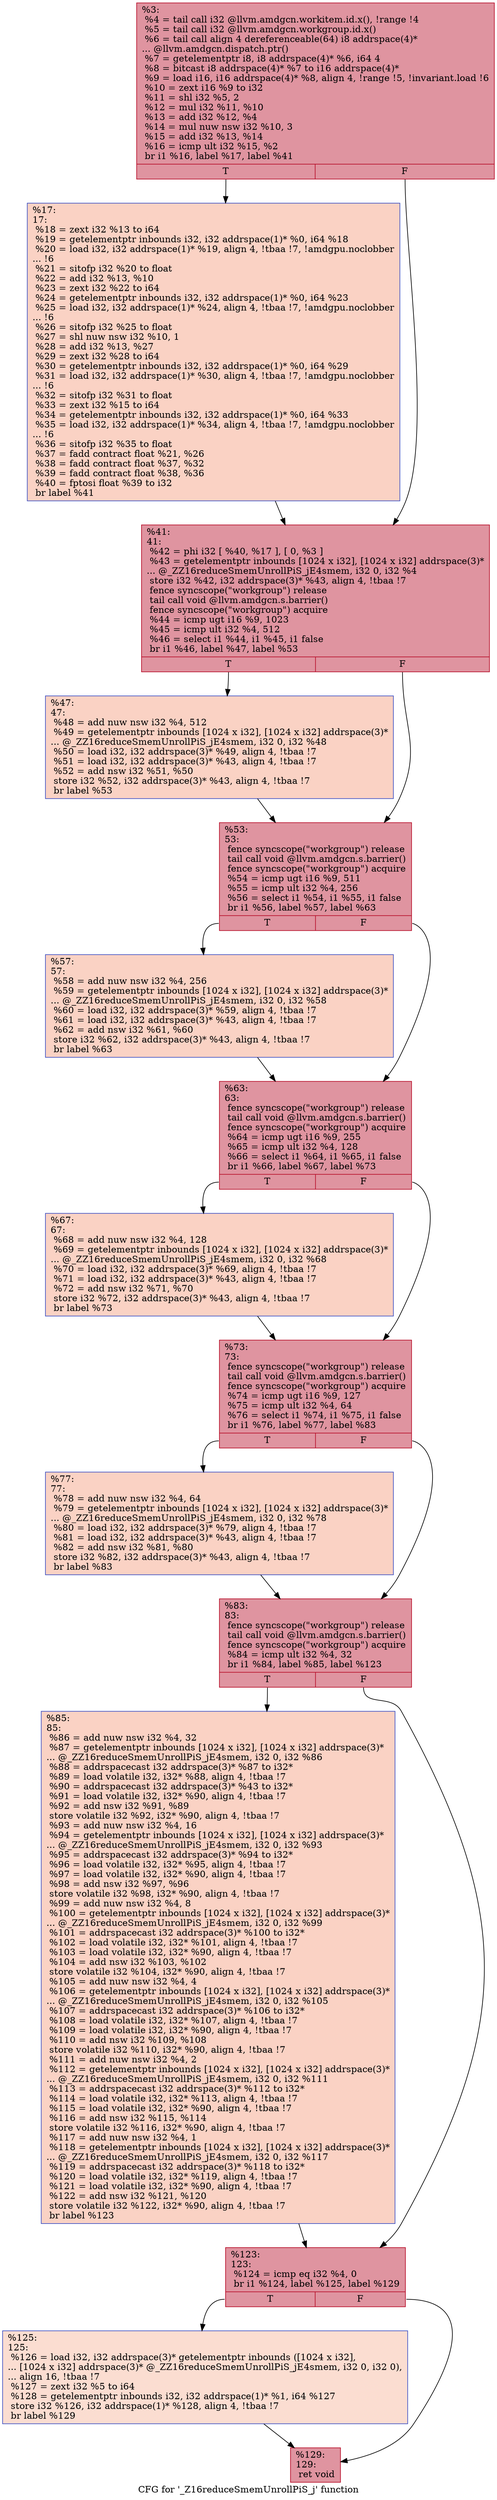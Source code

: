digraph "CFG for '_Z16reduceSmemUnrollPiS_j' function" {
	label="CFG for '_Z16reduceSmemUnrollPiS_j' function";

	Node0x477b910 [shape=record,color="#b70d28ff", style=filled, fillcolor="#b70d2870",label="{%3:\l  %4 = tail call i32 @llvm.amdgcn.workitem.id.x(), !range !4\l  %5 = tail call i32 @llvm.amdgcn.workgroup.id.x()\l  %6 = tail call align 4 dereferenceable(64) i8 addrspace(4)*\l... @llvm.amdgcn.dispatch.ptr()\l  %7 = getelementptr i8, i8 addrspace(4)* %6, i64 4\l  %8 = bitcast i8 addrspace(4)* %7 to i16 addrspace(4)*\l  %9 = load i16, i16 addrspace(4)* %8, align 4, !range !5, !invariant.load !6\l  %10 = zext i16 %9 to i32\l  %11 = shl i32 %5, 2\l  %12 = mul i32 %11, %10\l  %13 = add i32 %12, %4\l  %14 = mul nuw nsw i32 %10, 3\l  %15 = add i32 %13, %14\l  %16 = icmp ult i32 %15, %2\l  br i1 %16, label %17, label %41\l|{<s0>T|<s1>F}}"];
	Node0x477b910:s0 -> Node0x477c6a0;
	Node0x477b910:s1 -> Node0x477d260;
	Node0x477c6a0 [shape=record,color="#3d50c3ff", style=filled, fillcolor="#f4987a70",label="{%17:\l17:                                               \l  %18 = zext i32 %13 to i64\l  %19 = getelementptr inbounds i32, i32 addrspace(1)* %0, i64 %18\l  %20 = load i32, i32 addrspace(1)* %19, align 4, !tbaa !7, !amdgpu.noclobber\l... !6\l  %21 = sitofp i32 %20 to float\l  %22 = add i32 %13, %10\l  %23 = zext i32 %22 to i64\l  %24 = getelementptr inbounds i32, i32 addrspace(1)* %0, i64 %23\l  %25 = load i32, i32 addrspace(1)* %24, align 4, !tbaa !7, !amdgpu.noclobber\l... !6\l  %26 = sitofp i32 %25 to float\l  %27 = shl nuw nsw i32 %10, 1\l  %28 = add i32 %13, %27\l  %29 = zext i32 %28 to i64\l  %30 = getelementptr inbounds i32, i32 addrspace(1)* %0, i64 %29\l  %31 = load i32, i32 addrspace(1)* %30, align 4, !tbaa !7, !amdgpu.noclobber\l... !6\l  %32 = sitofp i32 %31 to float\l  %33 = zext i32 %15 to i64\l  %34 = getelementptr inbounds i32, i32 addrspace(1)* %0, i64 %33\l  %35 = load i32, i32 addrspace(1)* %34, align 4, !tbaa !7, !amdgpu.noclobber\l... !6\l  %36 = sitofp i32 %35 to float\l  %37 = fadd contract float %21, %26\l  %38 = fadd contract float %37, %32\l  %39 = fadd contract float %38, %36\l  %40 = fptosi float %39 to i32\l  br label %41\l}"];
	Node0x477c6a0 -> Node0x477d260;
	Node0x477d260 [shape=record,color="#b70d28ff", style=filled, fillcolor="#b70d2870",label="{%41:\l41:                                               \l  %42 = phi i32 [ %40, %17 ], [ 0, %3 ]\l  %43 = getelementptr inbounds [1024 x i32], [1024 x i32] addrspace(3)*\l... @_ZZ16reduceSmemUnrollPiS_jE4smem, i32 0, i32 %4\l  store i32 %42, i32 addrspace(3)* %43, align 4, !tbaa !7\l  fence syncscope(\"workgroup\") release\l  tail call void @llvm.amdgcn.s.barrier()\l  fence syncscope(\"workgroup\") acquire\l  %44 = icmp ugt i16 %9, 1023\l  %45 = icmp ult i32 %4, 512\l  %46 = select i1 %44, i1 %45, i1 false\l  br i1 %46, label %47, label %53\l|{<s0>T|<s1>F}}"];
	Node0x477d260:s0 -> Node0x477ff50;
	Node0x477d260:s1 -> Node0x477ffa0;
	Node0x477ff50 [shape=record,color="#3d50c3ff", style=filled, fillcolor="#f4987a70",label="{%47:\l47:                                               \l  %48 = add nuw nsw i32 %4, 512\l  %49 = getelementptr inbounds [1024 x i32], [1024 x i32] addrspace(3)*\l... @_ZZ16reduceSmemUnrollPiS_jE4smem, i32 0, i32 %48\l  %50 = load i32, i32 addrspace(3)* %49, align 4, !tbaa !7\l  %51 = load i32, i32 addrspace(3)* %43, align 4, !tbaa !7\l  %52 = add nsw i32 %51, %50\l  store i32 %52, i32 addrspace(3)* %43, align 4, !tbaa !7\l  br label %53\l}"];
	Node0x477ff50 -> Node0x477ffa0;
	Node0x477ffa0 [shape=record,color="#b70d28ff", style=filled, fillcolor="#b70d2870",label="{%53:\l53:                                               \l  fence syncscope(\"workgroup\") release\l  tail call void @llvm.amdgcn.s.barrier()\l  fence syncscope(\"workgroup\") acquire\l  %54 = icmp ugt i16 %9, 511\l  %55 = icmp ult i32 %4, 256\l  %56 = select i1 %54, i1 %55, i1 false\l  br i1 %56, label %57, label %63\l|{<s0>T|<s1>F}}"];
	Node0x477ffa0:s0 -> Node0x4780860;
	Node0x477ffa0:s1 -> Node0x47808b0;
	Node0x4780860 [shape=record,color="#3d50c3ff", style=filled, fillcolor="#f4987a70",label="{%57:\l57:                                               \l  %58 = add nuw nsw i32 %4, 256\l  %59 = getelementptr inbounds [1024 x i32], [1024 x i32] addrspace(3)*\l... @_ZZ16reduceSmemUnrollPiS_jE4smem, i32 0, i32 %58\l  %60 = load i32, i32 addrspace(3)* %59, align 4, !tbaa !7\l  %61 = load i32, i32 addrspace(3)* %43, align 4, !tbaa !7\l  %62 = add nsw i32 %61, %60\l  store i32 %62, i32 addrspace(3)* %43, align 4, !tbaa !7\l  br label %63\l}"];
	Node0x4780860 -> Node0x47808b0;
	Node0x47808b0 [shape=record,color="#b70d28ff", style=filled, fillcolor="#b70d2870",label="{%63:\l63:                                               \l  fence syncscope(\"workgroup\") release\l  tail call void @llvm.amdgcn.s.barrier()\l  fence syncscope(\"workgroup\") acquire\l  %64 = icmp ugt i16 %9, 255\l  %65 = icmp ult i32 %4, 128\l  %66 = select i1 %64, i1 %65, i1 false\l  br i1 %66, label %67, label %73\l|{<s0>T|<s1>F}}"];
	Node0x47808b0:s0 -> Node0x477f380;
	Node0x47808b0:s1 -> Node0x477f3d0;
	Node0x477f380 [shape=record,color="#3d50c3ff", style=filled, fillcolor="#f4987a70",label="{%67:\l67:                                               \l  %68 = add nuw nsw i32 %4, 128\l  %69 = getelementptr inbounds [1024 x i32], [1024 x i32] addrspace(3)*\l... @_ZZ16reduceSmemUnrollPiS_jE4smem, i32 0, i32 %68\l  %70 = load i32, i32 addrspace(3)* %69, align 4, !tbaa !7\l  %71 = load i32, i32 addrspace(3)* %43, align 4, !tbaa !7\l  %72 = add nsw i32 %71, %70\l  store i32 %72, i32 addrspace(3)* %43, align 4, !tbaa !7\l  br label %73\l}"];
	Node0x477f380 -> Node0x477f3d0;
	Node0x477f3d0 [shape=record,color="#b70d28ff", style=filled, fillcolor="#b70d2870",label="{%73:\l73:                                               \l  fence syncscope(\"workgroup\") release\l  tail call void @llvm.amdgcn.s.barrier()\l  fence syncscope(\"workgroup\") acquire\l  %74 = icmp ugt i16 %9, 127\l  %75 = icmp ult i32 %4, 64\l  %76 = select i1 %74, i1 %75, i1 false\l  br i1 %76, label %77, label %83\l|{<s0>T|<s1>F}}"];
	Node0x477f3d0:s0 -> Node0x4781bd0;
	Node0x477f3d0:s1 -> Node0x4781c20;
	Node0x4781bd0 [shape=record,color="#3d50c3ff", style=filled, fillcolor="#f4987a70",label="{%77:\l77:                                               \l  %78 = add nuw nsw i32 %4, 64\l  %79 = getelementptr inbounds [1024 x i32], [1024 x i32] addrspace(3)*\l... @_ZZ16reduceSmemUnrollPiS_jE4smem, i32 0, i32 %78\l  %80 = load i32, i32 addrspace(3)* %79, align 4, !tbaa !7\l  %81 = load i32, i32 addrspace(3)* %43, align 4, !tbaa !7\l  %82 = add nsw i32 %81, %80\l  store i32 %82, i32 addrspace(3)* %43, align 4, !tbaa !7\l  br label %83\l}"];
	Node0x4781bd0 -> Node0x4781c20;
	Node0x4781c20 [shape=record,color="#b70d28ff", style=filled, fillcolor="#b70d2870",label="{%83:\l83:                                               \l  fence syncscope(\"workgroup\") release\l  tail call void @llvm.amdgcn.s.barrier()\l  fence syncscope(\"workgroup\") acquire\l  %84 = icmp ult i32 %4, 32\l  br i1 %84, label %85, label %123\l|{<s0>T|<s1>F}}"];
	Node0x4781c20:s0 -> Node0x4782310;
	Node0x4781c20:s1 -> Node0x4782360;
	Node0x4782310 [shape=record,color="#3d50c3ff", style=filled, fillcolor="#f4987a70",label="{%85:\l85:                                               \l  %86 = add nuw nsw i32 %4, 32\l  %87 = getelementptr inbounds [1024 x i32], [1024 x i32] addrspace(3)*\l... @_ZZ16reduceSmemUnrollPiS_jE4smem, i32 0, i32 %86\l  %88 = addrspacecast i32 addrspace(3)* %87 to i32*\l  %89 = load volatile i32, i32* %88, align 4, !tbaa !7\l  %90 = addrspacecast i32 addrspace(3)* %43 to i32*\l  %91 = load volatile i32, i32* %90, align 4, !tbaa !7\l  %92 = add nsw i32 %91, %89\l  store volatile i32 %92, i32* %90, align 4, !tbaa !7\l  %93 = add nuw nsw i32 %4, 16\l  %94 = getelementptr inbounds [1024 x i32], [1024 x i32] addrspace(3)*\l... @_ZZ16reduceSmemUnrollPiS_jE4smem, i32 0, i32 %93\l  %95 = addrspacecast i32 addrspace(3)* %94 to i32*\l  %96 = load volatile i32, i32* %95, align 4, !tbaa !7\l  %97 = load volatile i32, i32* %90, align 4, !tbaa !7\l  %98 = add nsw i32 %97, %96\l  store volatile i32 %98, i32* %90, align 4, !tbaa !7\l  %99 = add nuw nsw i32 %4, 8\l  %100 = getelementptr inbounds [1024 x i32], [1024 x i32] addrspace(3)*\l... @_ZZ16reduceSmemUnrollPiS_jE4smem, i32 0, i32 %99\l  %101 = addrspacecast i32 addrspace(3)* %100 to i32*\l  %102 = load volatile i32, i32* %101, align 4, !tbaa !7\l  %103 = load volatile i32, i32* %90, align 4, !tbaa !7\l  %104 = add nsw i32 %103, %102\l  store volatile i32 %104, i32* %90, align 4, !tbaa !7\l  %105 = add nuw nsw i32 %4, 4\l  %106 = getelementptr inbounds [1024 x i32], [1024 x i32] addrspace(3)*\l... @_ZZ16reduceSmemUnrollPiS_jE4smem, i32 0, i32 %105\l  %107 = addrspacecast i32 addrspace(3)* %106 to i32*\l  %108 = load volatile i32, i32* %107, align 4, !tbaa !7\l  %109 = load volatile i32, i32* %90, align 4, !tbaa !7\l  %110 = add nsw i32 %109, %108\l  store volatile i32 %110, i32* %90, align 4, !tbaa !7\l  %111 = add nuw nsw i32 %4, 2\l  %112 = getelementptr inbounds [1024 x i32], [1024 x i32] addrspace(3)*\l... @_ZZ16reduceSmemUnrollPiS_jE4smem, i32 0, i32 %111\l  %113 = addrspacecast i32 addrspace(3)* %112 to i32*\l  %114 = load volatile i32, i32* %113, align 4, !tbaa !7\l  %115 = load volatile i32, i32* %90, align 4, !tbaa !7\l  %116 = add nsw i32 %115, %114\l  store volatile i32 %116, i32* %90, align 4, !tbaa !7\l  %117 = add nuw nsw i32 %4, 1\l  %118 = getelementptr inbounds [1024 x i32], [1024 x i32] addrspace(3)*\l... @_ZZ16reduceSmemUnrollPiS_jE4smem, i32 0, i32 %117\l  %119 = addrspacecast i32 addrspace(3)* %118 to i32*\l  %120 = load volatile i32, i32* %119, align 4, !tbaa !7\l  %121 = load volatile i32, i32* %90, align 4, !tbaa !7\l  %122 = add nsw i32 %121, %120\l  store volatile i32 %122, i32* %90, align 4, !tbaa !7\l  br label %123\l}"];
	Node0x4782310 -> Node0x4782360;
	Node0x4782360 [shape=record,color="#b70d28ff", style=filled, fillcolor="#b70d2870",label="{%123:\l123:                                              \l  %124 = icmp eq i32 %4, 0\l  br i1 %124, label %125, label %129\l|{<s0>T|<s1>F}}"];
	Node0x4782360:s0 -> Node0x47824f0;
	Node0x4782360:s1 -> Node0x4783d60;
	Node0x47824f0 [shape=record,color="#3d50c3ff", style=filled, fillcolor="#f7b39670",label="{%125:\l125:                                              \l  %126 = load i32, i32 addrspace(3)* getelementptr inbounds ([1024 x i32],\l... [1024 x i32] addrspace(3)* @_ZZ16reduceSmemUnrollPiS_jE4smem, i32 0, i32 0),\l... align 16, !tbaa !7\l  %127 = zext i32 %5 to i64\l  %128 = getelementptr inbounds i32, i32 addrspace(1)* %1, i64 %127\l  store i32 %126, i32 addrspace(1)* %128, align 4, !tbaa !7\l  br label %129\l}"];
	Node0x47824f0 -> Node0x4783d60;
	Node0x4783d60 [shape=record,color="#b70d28ff", style=filled, fillcolor="#b70d2870",label="{%129:\l129:                                              \l  ret void\l}"];
}
